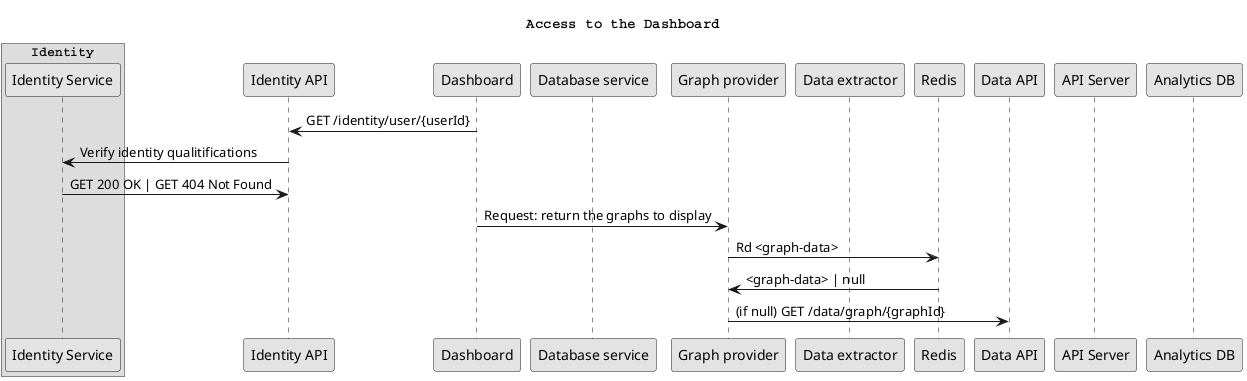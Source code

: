@startuml
title Access to the Dashboard

box "Identity"
participant "Identity Service" as IS
end box
participant "Identity API" as IDAPI 

participant "Dashboard" as DS
participant "Database service​" as DBS

participant "Graph provider​" as GP
participant "Data extractor​​" as DE
participant "Redis" as REDIS

participant "Data API​" as DAPI
participant "API Server" as APIS
participant "Analytics DB" as ADB

' Authentication request
DS -> IDAPI: GET /identity/user/{userId}
IDAPI -> IS: Verify identity qualitifications
IS -> IDAPI: GET 200 OK | GET 404 Not Found

' Data request
DS -> GP: Request: return the graphs to display
GP -> REDIS: Rd <graph-data>
REDIS -> GP: <graph-data> | null
GP -> DAPI: (if null) GET /data/graph/{graphId}

skinparam monochrome true
skinparam shadowing false
skinparam defaultFontName Courier
@enduml